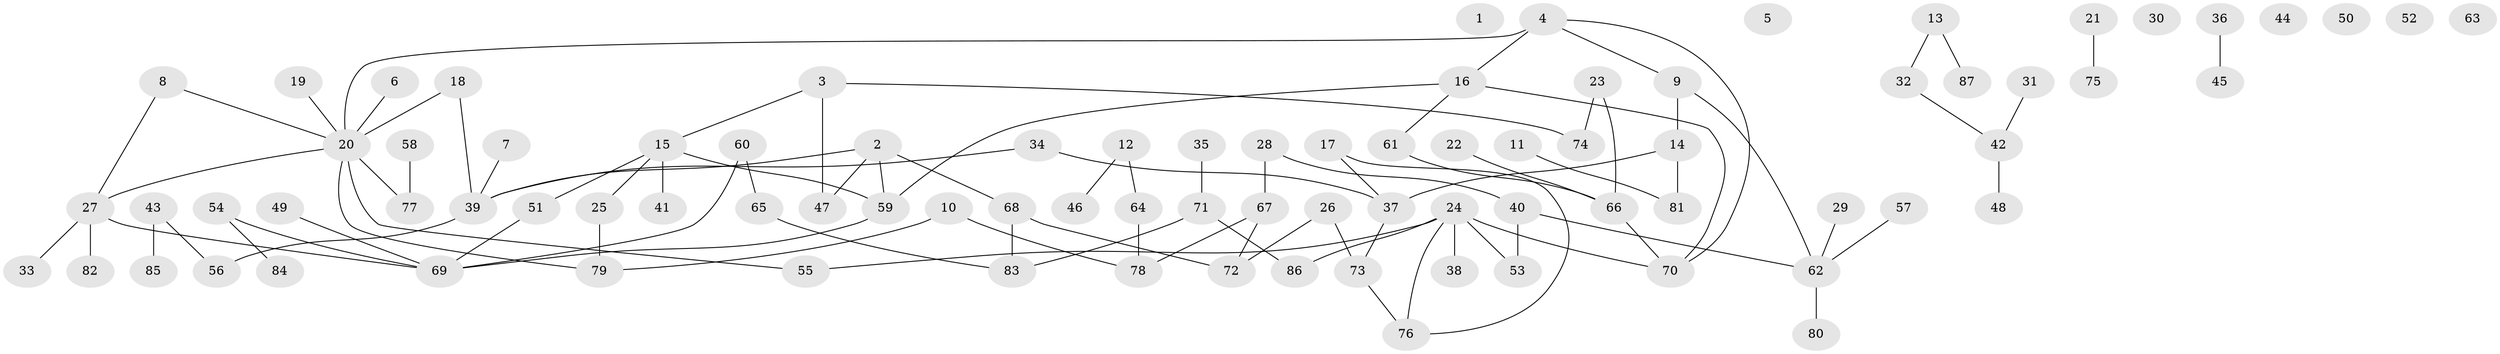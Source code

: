 // coarse degree distribution, {0: 0.19148936170212766, 9: 0.02127659574468085, 5: 0.06382978723404255, 12: 0.02127659574468085, 1: 0.3191489361702128, 4: 0.1276595744680851, 3: 0.06382978723404255, 2: 0.19148936170212766}
// Generated by graph-tools (version 1.1) at 2025/16/03/04/25 18:16:44]
// undirected, 87 vertices, 95 edges
graph export_dot {
graph [start="1"]
  node [color=gray90,style=filled];
  1;
  2;
  3;
  4;
  5;
  6;
  7;
  8;
  9;
  10;
  11;
  12;
  13;
  14;
  15;
  16;
  17;
  18;
  19;
  20;
  21;
  22;
  23;
  24;
  25;
  26;
  27;
  28;
  29;
  30;
  31;
  32;
  33;
  34;
  35;
  36;
  37;
  38;
  39;
  40;
  41;
  42;
  43;
  44;
  45;
  46;
  47;
  48;
  49;
  50;
  51;
  52;
  53;
  54;
  55;
  56;
  57;
  58;
  59;
  60;
  61;
  62;
  63;
  64;
  65;
  66;
  67;
  68;
  69;
  70;
  71;
  72;
  73;
  74;
  75;
  76;
  77;
  78;
  79;
  80;
  81;
  82;
  83;
  84;
  85;
  86;
  87;
  2 -- 39;
  2 -- 47;
  2 -- 59;
  2 -- 68;
  3 -- 15;
  3 -- 47;
  3 -- 74;
  4 -- 9;
  4 -- 16;
  4 -- 20;
  4 -- 70;
  6 -- 20;
  7 -- 39;
  8 -- 20;
  8 -- 27;
  9 -- 14;
  9 -- 62;
  10 -- 78;
  10 -- 79;
  11 -- 81;
  12 -- 46;
  12 -- 64;
  13 -- 32;
  13 -- 87;
  14 -- 37;
  14 -- 81;
  15 -- 25;
  15 -- 41;
  15 -- 51;
  15 -- 59;
  16 -- 59;
  16 -- 61;
  16 -- 70;
  17 -- 37;
  17 -- 76;
  18 -- 20;
  18 -- 39;
  19 -- 20;
  20 -- 27;
  20 -- 55;
  20 -- 77;
  20 -- 79;
  21 -- 75;
  22 -- 66;
  23 -- 66;
  23 -- 74;
  24 -- 38;
  24 -- 53;
  24 -- 55;
  24 -- 70;
  24 -- 76;
  24 -- 86;
  25 -- 79;
  26 -- 72;
  26 -- 73;
  27 -- 33;
  27 -- 69;
  27 -- 82;
  28 -- 40;
  28 -- 67;
  29 -- 62;
  31 -- 42;
  32 -- 42;
  34 -- 37;
  34 -- 39;
  35 -- 71;
  36 -- 45;
  37 -- 73;
  39 -- 56;
  40 -- 53;
  40 -- 62;
  42 -- 48;
  43 -- 56;
  43 -- 85;
  49 -- 69;
  51 -- 69;
  54 -- 69;
  54 -- 84;
  57 -- 62;
  58 -- 77;
  59 -- 69;
  60 -- 65;
  60 -- 69;
  61 -- 66;
  62 -- 80;
  64 -- 78;
  65 -- 83;
  66 -- 70;
  67 -- 72;
  67 -- 78;
  68 -- 72;
  68 -- 83;
  71 -- 83;
  71 -- 86;
  73 -- 76;
}
